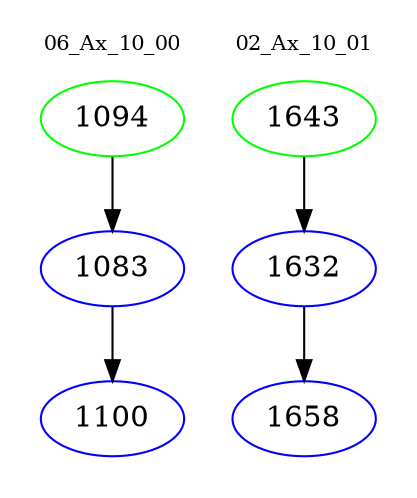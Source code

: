 digraph{
subgraph cluster_0 {
color = white
label = "06_Ax_10_00";
fontsize=10;
T0_1094 [label="1094", color="green"]
T0_1094 -> T0_1083 [color="black"]
T0_1083 [label="1083", color="blue"]
T0_1083 -> T0_1100 [color="black"]
T0_1100 [label="1100", color="blue"]
}
subgraph cluster_1 {
color = white
label = "02_Ax_10_01";
fontsize=10;
T1_1643 [label="1643", color="green"]
T1_1643 -> T1_1632 [color="black"]
T1_1632 [label="1632", color="blue"]
T1_1632 -> T1_1658 [color="black"]
T1_1658 [label="1658", color="blue"]
}
}
